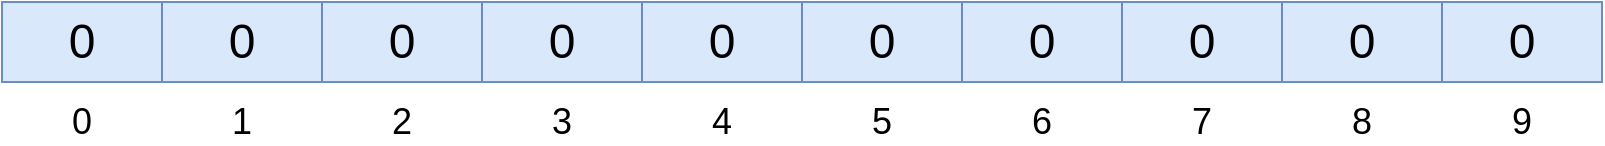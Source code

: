 <mxfile version="12.1.0" type="device" pages="3"><diagram id="DsFcFNHO3W-VHPfkmrv5" name="初始状态"><mxGraphModel dx="852" dy="495" grid="1" gridSize="10" guides="1" tooltips="1" connect="1" arrows="1" fold="1" page="1" pageScale="1" pageWidth="827" pageHeight="1169" math="0" shadow="0"><root><mxCell id="0"/><mxCell id="1" parent="0"/><mxCell id="Y6LkMJbjytpMOm-3cLJO-1" value="&lt;font style=&quot;font-size: 24px&quot;&gt;0&lt;/font&gt;" style="rounded=0;whiteSpace=wrap;html=1;fillColor=#dae8fc;strokeColor=#6c8ebf;" vertex="1" parent="1"><mxGeometry x="120" y="200" width="80" height="40" as="geometry"/></mxCell><mxCell id="Y6LkMJbjytpMOm-3cLJO-2" value="&lt;font style=&quot;font-size: 24px&quot;&gt;0&lt;/font&gt;" style="rounded=0;whiteSpace=wrap;html=1;fillColor=#dae8fc;strokeColor=#6c8ebf;" vertex="1" parent="1"><mxGeometry x="200" y="200" width="80" height="40" as="geometry"/></mxCell><mxCell id="Y6LkMJbjytpMOm-3cLJO-3" value="&lt;font style=&quot;font-size: 24px&quot;&gt;0&lt;/font&gt;" style="rounded=0;whiteSpace=wrap;html=1;fillColor=#dae8fc;strokeColor=#6c8ebf;" vertex="1" parent="1"><mxGeometry x="280" y="200" width="80" height="40" as="geometry"/></mxCell><mxCell id="Y6LkMJbjytpMOm-3cLJO-4" value="&lt;font style=&quot;font-size: 24px&quot;&gt;0&lt;/font&gt;" style="rounded=0;whiteSpace=wrap;html=1;fillColor=#dae8fc;strokeColor=#6c8ebf;" vertex="1" parent="1"><mxGeometry x="360" y="200" width="80" height="40" as="geometry"/></mxCell><mxCell id="Y6LkMJbjytpMOm-3cLJO-5" value="&lt;font style=&quot;font-size: 24px&quot;&gt;0&lt;/font&gt;" style="rounded=0;whiteSpace=wrap;html=1;fillColor=#dae8fc;strokeColor=#6c8ebf;" vertex="1" parent="1"><mxGeometry x="440" y="200" width="80" height="40" as="geometry"/></mxCell><mxCell id="Y6LkMJbjytpMOm-3cLJO-6" value="&lt;font style=&quot;font-size: 24px&quot;&gt;0&lt;/font&gt;" style="rounded=0;whiteSpace=wrap;html=1;fillColor=#dae8fc;strokeColor=#6c8ebf;" vertex="1" parent="1"><mxGeometry x="520" y="200" width="80" height="40" as="geometry"/></mxCell><mxCell id="Y6LkMJbjytpMOm-3cLJO-7" value="&lt;font style=&quot;font-size: 24px&quot;&gt;0&lt;/font&gt;" style="rounded=0;whiteSpace=wrap;html=1;fillColor=#dae8fc;strokeColor=#6c8ebf;" vertex="1" parent="1"><mxGeometry x="600" y="200" width="80" height="40" as="geometry"/></mxCell><mxCell id="Y6LkMJbjytpMOm-3cLJO-8" value="&lt;font style=&quot;font-size: 24px&quot;&gt;0&lt;/font&gt;" style="rounded=0;whiteSpace=wrap;html=1;fillColor=#dae8fc;strokeColor=#6c8ebf;" vertex="1" parent="1"><mxGeometry x="680" y="200" width="80" height="40" as="geometry"/></mxCell><mxCell id="Y6LkMJbjytpMOm-3cLJO-9" value="&lt;font style=&quot;font-size: 24px&quot;&gt;0&lt;/font&gt;" style="rounded=0;whiteSpace=wrap;html=1;fillColor=#dae8fc;strokeColor=#6c8ebf;" vertex="1" parent="1"><mxGeometry x="760" y="200" width="80" height="40" as="geometry"/></mxCell><mxCell id="Y6LkMJbjytpMOm-3cLJO-10" value="&lt;font style=&quot;font-size: 24px&quot;&gt;0&lt;/font&gt;" style="rounded=0;whiteSpace=wrap;html=1;fillColor=#dae8fc;strokeColor=#6c8ebf;" vertex="1" parent="1"><mxGeometry x="840" y="200" width="80" height="40" as="geometry"/></mxCell><mxCell id="Y6LkMJbjytpMOm-3cLJO-11" value="&lt;font style=&quot;font-size: 18px&quot;&gt;0&lt;/font&gt;" style="text;html=1;strokeColor=none;fillColor=none;align=center;verticalAlign=middle;whiteSpace=wrap;rounded=0;" vertex="1" parent="1"><mxGeometry x="140" y="250" width="40" height="20" as="geometry"/></mxCell><mxCell id="Y6LkMJbjytpMOm-3cLJO-12" value="&lt;font style=&quot;font-size: 18px&quot;&gt;1&lt;/font&gt;" style="text;html=1;strokeColor=none;fillColor=none;align=center;verticalAlign=middle;whiteSpace=wrap;rounded=0;" vertex="1" parent="1"><mxGeometry x="220" y="250" width="40" height="20" as="geometry"/></mxCell><mxCell id="Y6LkMJbjytpMOm-3cLJO-13" value="&lt;font style=&quot;font-size: 18px&quot;&gt;2&lt;/font&gt;" style="text;html=1;strokeColor=none;fillColor=none;align=center;verticalAlign=middle;whiteSpace=wrap;rounded=0;" vertex="1" parent="1"><mxGeometry x="300" y="250" width="40" height="20" as="geometry"/></mxCell><mxCell id="Y6LkMJbjytpMOm-3cLJO-14" value="&lt;font style=&quot;font-size: 18px&quot;&gt;3&lt;/font&gt;" style="text;html=1;strokeColor=none;fillColor=none;align=center;verticalAlign=middle;whiteSpace=wrap;rounded=0;" vertex="1" parent="1"><mxGeometry x="380" y="250" width="40" height="20" as="geometry"/></mxCell><mxCell id="Y6LkMJbjytpMOm-3cLJO-15" value="&lt;font style=&quot;font-size: 18px&quot;&gt;4&lt;/font&gt;" style="text;html=1;strokeColor=none;fillColor=none;align=center;verticalAlign=middle;whiteSpace=wrap;rounded=0;" vertex="1" parent="1"><mxGeometry x="460" y="250" width="40" height="20" as="geometry"/></mxCell><mxCell id="Y6LkMJbjytpMOm-3cLJO-16" value="&lt;font style=&quot;font-size: 18px&quot;&gt;5&lt;/font&gt;" style="text;html=1;strokeColor=none;fillColor=none;align=center;verticalAlign=middle;whiteSpace=wrap;rounded=0;" vertex="1" parent="1"><mxGeometry x="540" y="250" width="40" height="20" as="geometry"/></mxCell><mxCell id="Y6LkMJbjytpMOm-3cLJO-17" value="&lt;font style=&quot;font-size: 18px&quot;&gt;6&lt;/font&gt;" style="text;html=1;strokeColor=none;fillColor=none;align=center;verticalAlign=middle;whiteSpace=wrap;rounded=0;" vertex="1" parent="1"><mxGeometry x="620" y="250" width="40" height="20" as="geometry"/></mxCell><mxCell id="Y6LkMJbjytpMOm-3cLJO-18" value="&lt;font style=&quot;font-size: 18px&quot;&gt;7&lt;/font&gt;" style="text;html=1;strokeColor=none;fillColor=none;align=center;verticalAlign=middle;whiteSpace=wrap;rounded=0;" vertex="1" parent="1"><mxGeometry x="700" y="250" width="40" height="20" as="geometry"/></mxCell><mxCell id="Y6LkMJbjytpMOm-3cLJO-19" value="&lt;font style=&quot;font-size: 18px&quot;&gt;8&lt;/font&gt;" style="text;html=1;strokeColor=none;fillColor=none;align=center;verticalAlign=middle;whiteSpace=wrap;rounded=0;" vertex="1" parent="1"><mxGeometry x="780" y="250" width="40" height="20" as="geometry"/></mxCell><mxCell id="Y6LkMJbjytpMOm-3cLJO-20" value="&lt;font style=&quot;font-size: 18px&quot;&gt;9&lt;/font&gt;" style="text;html=1;strokeColor=none;fillColor=none;align=center;verticalAlign=middle;whiteSpace=wrap;rounded=0;" vertex="1" parent="1"><mxGeometry x="860" y="250" width="40" height="20" as="geometry"/></mxCell></root></mxGraphModel></diagram><diagram id="okqkQemXUx3pWvQmBBy0" name="数据保存"><mxGraphModel dx="852" dy="495" grid="1" gridSize="10" guides="1" tooltips="1" connect="1" arrows="1" fold="1" page="1" pageScale="1" pageWidth="827" pageHeight="1169" math="0" shadow="0"><root><mxCell id="PRiJTjp8MyuiTBYzBxDS-0"/><mxCell id="PRiJTjp8MyuiTBYzBxDS-1" parent="PRiJTjp8MyuiTBYzBxDS-0"/><mxCell id="et23H46qBpDvRR9Bejmh-0" value="&lt;font style=&quot;font-size: 24px&quot;&gt;1&lt;/font&gt;" style="rounded=0;whiteSpace=wrap;html=1;fillColor=#dae8fc;strokeColor=#6c8ebf;" vertex="1" parent="PRiJTjp8MyuiTBYzBxDS-1"><mxGeometry x="50" y="200" width="80" height="40" as="geometry"/></mxCell><mxCell id="et23H46qBpDvRR9Bejmh-1" value="&lt;font style=&quot;font-size: 24px&quot;&gt;1&lt;/font&gt;" style="rounded=0;whiteSpace=wrap;html=1;fillColor=#dae8fc;strokeColor=#6c8ebf;" vertex="1" parent="PRiJTjp8MyuiTBYzBxDS-1"><mxGeometry x="130" y="200" width="80" height="40" as="geometry"/></mxCell><mxCell id="et23H46qBpDvRR9Bejmh-2" value="&lt;font style=&quot;font-size: 24px&quot;&gt;0&lt;/font&gt;" style="rounded=0;whiteSpace=wrap;html=1;fillColor=#dae8fc;strokeColor=#6c8ebf;" vertex="1" parent="PRiJTjp8MyuiTBYzBxDS-1"><mxGeometry x="210" y="200" width="80" height="40" as="geometry"/></mxCell><mxCell id="et23H46qBpDvRR9Bejmh-3" value="&lt;font style=&quot;font-size: 24px&quot;&gt;1&lt;/font&gt;" style="rounded=0;whiteSpace=wrap;html=1;fillColor=#dae8fc;strokeColor=#6c8ebf;" vertex="1" parent="PRiJTjp8MyuiTBYzBxDS-1"><mxGeometry x="290" y="200" width="80" height="40" as="geometry"/></mxCell><mxCell id="et23H46qBpDvRR9Bejmh-4" value="&lt;font style=&quot;font-size: 24px&quot;&gt;0&lt;/font&gt;" style="rounded=0;whiteSpace=wrap;html=1;fillColor=#dae8fc;strokeColor=#6c8ebf;" vertex="1" parent="PRiJTjp8MyuiTBYzBxDS-1"><mxGeometry x="370" y="200" width="80" height="40" as="geometry"/></mxCell><mxCell id="et23H46qBpDvRR9Bejmh-5" value="&lt;font style=&quot;font-size: 24px&quot;&gt;0&lt;/font&gt;" style="rounded=0;whiteSpace=wrap;html=1;fillColor=#dae8fc;strokeColor=#6c8ebf;" vertex="1" parent="PRiJTjp8MyuiTBYzBxDS-1"><mxGeometry x="450" y="200" width="80" height="40" as="geometry"/></mxCell><mxCell id="et23H46qBpDvRR9Bejmh-6" value="&lt;font style=&quot;font-size: 24px&quot;&gt;1&lt;/font&gt;" style="rounded=0;whiteSpace=wrap;html=1;fillColor=#dae8fc;strokeColor=#6c8ebf;" vertex="1" parent="PRiJTjp8MyuiTBYzBxDS-1"><mxGeometry x="530" y="200" width="80" height="40" as="geometry"/></mxCell><mxCell id="et23H46qBpDvRR9Bejmh-7" value="&lt;font style=&quot;font-size: 24px&quot;&gt;1&lt;/font&gt;" style="rounded=0;whiteSpace=wrap;html=1;fillColor=#dae8fc;strokeColor=#6c8ebf;" vertex="1" parent="PRiJTjp8MyuiTBYzBxDS-1"><mxGeometry x="610" y="200" width="80" height="40" as="geometry"/></mxCell><mxCell id="et23H46qBpDvRR9Bejmh-8" value="&lt;font style=&quot;font-size: 24px&quot;&gt;0&lt;/font&gt;" style="rounded=0;whiteSpace=wrap;html=1;fillColor=#dae8fc;strokeColor=#6c8ebf;" vertex="1" parent="PRiJTjp8MyuiTBYzBxDS-1"><mxGeometry x="690" y="200" width="80" height="40" as="geometry"/></mxCell><mxCell id="et23H46qBpDvRR9Bejmh-9" value="&lt;font style=&quot;font-size: 24px&quot;&gt;0&lt;/font&gt;" style="rounded=0;whiteSpace=wrap;html=1;fillColor=#dae8fc;strokeColor=#6c8ebf;" vertex="1" parent="PRiJTjp8MyuiTBYzBxDS-1"><mxGeometry x="770" y="200" width="80" height="40" as="geometry"/></mxCell><mxCell id="et23H46qBpDvRR9Bejmh-10" value="&lt;font style=&quot;font-size: 18px&quot;&gt;0&lt;/font&gt;" style="text;html=1;strokeColor=none;fillColor=none;align=center;verticalAlign=middle;whiteSpace=wrap;rounded=0;" vertex="1" parent="PRiJTjp8MyuiTBYzBxDS-1"><mxGeometry x="70" y="250" width="40" height="20" as="geometry"/></mxCell><mxCell id="et23H46qBpDvRR9Bejmh-11" value="&lt;font style=&quot;font-size: 18px&quot;&gt;1&lt;/font&gt;" style="text;html=1;strokeColor=none;fillColor=none;align=center;verticalAlign=middle;whiteSpace=wrap;rounded=0;" vertex="1" parent="PRiJTjp8MyuiTBYzBxDS-1"><mxGeometry x="150" y="250" width="40" height="20" as="geometry"/></mxCell><mxCell id="et23H46qBpDvRR9Bejmh-12" value="&lt;font style=&quot;font-size: 18px&quot;&gt;2&lt;/font&gt;" style="text;html=1;strokeColor=none;fillColor=none;align=center;verticalAlign=middle;whiteSpace=wrap;rounded=0;" vertex="1" parent="PRiJTjp8MyuiTBYzBxDS-1"><mxGeometry x="230" y="250" width="40" height="20" as="geometry"/></mxCell><mxCell id="et23H46qBpDvRR9Bejmh-13" value="&lt;font style=&quot;font-size: 18px&quot;&gt;3&lt;/font&gt;" style="text;html=1;strokeColor=none;fillColor=none;align=center;verticalAlign=middle;whiteSpace=wrap;rounded=0;" vertex="1" parent="PRiJTjp8MyuiTBYzBxDS-1"><mxGeometry x="310" y="250" width="40" height="20" as="geometry"/></mxCell><mxCell id="et23H46qBpDvRR9Bejmh-14" value="&lt;font style=&quot;font-size: 18px&quot;&gt;4&lt;/font&gt;" style="text;html=1;strokeColor=none;fillColor=none;align=center;verticalAlign=middle;whiteSpace=wrap;rounded=0;" vertex="1" parent="PRiJTjp8MyuiTBYzBxDS-1"><mxGeometry x="390" y="250" width="40" height="20" as="geometry"/></mxCell><mxCell id="et23H46qBpDvRR9Bejmh-15" value="&lt;font style=&quot;font-size: 18px&quot;&gt;5&lt;/font&gt;" style="text;html=1;strokeColor=none;fillColor=none;align=center;verticalAlign=middle;whiteSpace=wrap;rounded=0;" vertex="1" parent="PRiJTjp8MyuiTBYzBxDS-1"><mxGeometry x="470" y="250" width="40" height="20" as="geometry"/></mxCell><mxCell id="et23H46qBpDvRR9Bejmh-16" value="&lt;font style=&quot;font-size: 18px&quot;&gt;6&lt;/font&gt;" style="text;html=1;strokeColor=none;fillColor=none;align=center;verticalAlign=middle;whiteSpace=wrap;rounded=0;" vertex="1" parent="PRiJTjp8MyuiTBYzBxDS-1"><mxGeometry x="550" y="250" width="40" height="20" as="geometry"/></mxCell><mxCell id="et23H46qBpDvRR9Bejmh-17" value="&lt;font style=&quot;font-size: 18px&quot;&gt;7&lt;/font&gt;" style="text;html=1;strokeColor=none;fillColor=none;align=center;verticalAlign=middle;whiteSpace=wrap;rounded=0;" vertex="1" parent="PRiJTjp8MyuiTBYzBxDS-1"><mxGeometry x="630" y="250" width="40" height="20" as="geometry"/></mxCell><mxCell id="et23H46qBpDvRR9Bejmh-18" value="&lt;font style=&quot;font-size: 18px&quot;&gt;8&lt;/font&gt;" style="text;html=1;strokeColor=none;fillColor=none;align=center;verticalAlign=middle;whiteSpace=wrap;rounded=0;" vertex="1" parent="PRiJTjp8MyuiTBYzBxDS-1"><mxGeometry x="710" y="250" width="40" height="20" as="geometry"/></mxCell><mxCell id="et23H46qBpDvRR9Bejmh-19" value="&lt;font style=&quot;font-size: 18px&quot;&gt;9&lt;/font&gt;" style="text;html=1;strokeColor=none;fillColor=none;align=center;verticalAlign=middle;whiteSpace=wrap;rounded=0;" vertex="1" parent="PRiJTjp8MyuiTBYzBxDS-1"><mxGeometry x="790" y="250" width="40" height="20" as="geometry"/></mxCell><mxCell id="et23H46qBpDvRR9Bejmh-22" style="rounded=0;orthogonalLoop=1;jettySize=auto;html=1;entryX=0.5;entryY=0;entryDx=0;entryDy=0;" edge="1" parent="PRiJTjp8MyuiTBYzBxDS-1" source="et23H46qBpDvRR9Bejmh-20" target="et23H46qBpDvRR9Bejmh-1"><mxGeometry relative="1" as="geometry"/></mxCell><mxCell id="et23H46qBpDvRR9Bejmh-20" value="&lt;font style=&quot;font-size: 24px&quot;&gt;jovi&lt;/font&gt;" style="rounded=1;whiteSpace=wrap;html=1;fillColor=#eeeeee;strokeColor=#36393d;" vertex="1" parent="PRiJTjp8MyuiTBYzBxDS-1"><mxGeometry x="280" y="70" width="90" height="50" as="geometry"/></mxCell><mxCell id="et23H46qBpDvRR9Bejmh-25" style="edgeStyle=none;rounded=0;orthogonalLoop=1;jettySize=auto;html=1;entryX=0.5;entryY=1;entryDx=0;entryDy=0;" edge="1" parent="PRiJTjp8MyuiTBYzBxDS-1" source="et23H46qBpDvRR9Bejmh-21" target="et23H46qBpDvRR9Bejmh-0"><mxGeometry relative="1" as="geometry"/></mxCell><mxCell id="et23H46qBpDvRR9Bejmh-31" style="edgeStyle=none;rounded=0;orthogonalLoop=1;jettySize=auto;html=1;entryX=0.5;entryY=1;entryDx=0;entryDy=0;" edge="1" parent="PRiJTjp8MyuiTBYzBxDS-1" source="et23H46qBpDvRR9Bejmh-21" target="et23H46qBpDvRR9Bejmh-3"><mxGeometry relative="1" as="geometry"/></mxCell><mxCell id="et23H46qBpDvRR9Bejmh-33" style="edgeStyle=none;rounded=0;orthogonalLoop=1;jettySize=auto;html=1;entryX=0.5;entryY=1;entryDx=0;entryDy=0;" edge="1" parent="PRiJTjp8MyuiTBYzBxDS-1" source="et23H46qBpDvRR9Bejmh-21" target="et23H46qBpDvRR9Bejmh-6"><mxGeometry relative="1" as="geometry"/></mxCell><mxCell id="et23H46qBpDvRR9Bejmh-21" value="&lt;font style=&quot;font-size: 24px&quot;&gt;io&lt;/font&gt;" style="rounded=1;whiteSpace=wrap;html=1;fillColor=#eeeeee;strokeColor=#36393d;" vertex="1" parent="PRiJTjp8MyuiTBYzBxDS-1"><mxGeometry x="340" y="330" width="90" height="50" as="geometry"/></mxCell><mxCell id="et23H46qBpDvRR9Bejmh-23" value="" style="endArrow=classic;html=1;exitX=0.5;exitY=1;exitDx=0;exitDy=0;entryX=0.5;entryY=0;entryDx=0;entryDy=0;" edge="1" parent="PRiJTjp8MyuiTBYzBxDS-1" source="et23H46qBpDvRR9Bejmh-20" target="et23H46qBpDvRR9Bejmh-3"><mxGeometry width="50" height="50" relative="1" as="geometry"><mxPoint x="340" y="410" as="sourcePoint"/><mxPoint x="390" y="360" as="targetPoint"/></mxGeometry></mxCell><mxCell id="et23H46qBpDvRR9Bejmh-24" value="" style="endArrow=classic;html=1;exitX=0.878;exitY=1.02;exitDx=0;exitDy=0;exitPerimeter=0;entryX=0.5;entryY=0;entryDx=0;entryDy=0;" edge="1" parent="PRiJTjp8MyuiTBYzBxDS-1" source="et23H46qBpDvRR9Bejmh-20" target="et23H46qBpDvRR9Bejmh-7"><mxGeometry width="50" height="50" relative="1" as="geometry"><mxPoint x="490" y="380" as="sourcePoint"/><mxPoint x="540" y="330" as="targetPoint"/></mxGeometry></mxCell><mxCell id="et23H46qBpDvRR9Bejmh-26" value="&lt;font style=&quot;font-size: 18px&quot;&gt;hash函数1&lt;/font&gt;" style="text;html=1;strokeColor=none;fillColor=none;align=center;verticalAlign=middle;whiteSpace=wrap;rounded=0;" vertex="1" parent="PRiJTjp8MyuiTBYzBxDS-1"><mxGeometry x="90" y="140" width="160" height="20" as="geometry"/></mxCell><mxCell id="et23H46qBpDvRR9Bejmh-27" value="&lt;font style=&quot;font-size: 18px&quot;&gt;hash函数2&lt;/font&gt;" style="text;html=1;strokeColor=none;fillColor=none;align=center;verticalAlign=middle;whiteSpace=wrap;rounded=0;" vertex="1" parent="PRiJTjp8MyuiTBYzBxDS-1"><mxGeometry x="200" y="170" width="160" height="20" as="geometry"/></mxCell><mxCell id="et23H46qBpDvRR9Bejmh-28" value="&lt;font style=&quot;font-size: 18px&quot;&gt;hash函数3&lt;/font&gt;" style="text;html=1;strokeColor=none;fillColor=none;align=center;verticalAlign=middle;whiteSpace=wrap;rounded=0;" vertex="1" parent="PRiJTjp8MyuiTBYzBxDS-1"><mxGeometry x="310" y="150" width="160" height="20" as="geometry"/></mxCell><mxCell id="et23H46qBpDvRR9Bejmh-29" value="&lt;font style=&quot;font-size: 18px&quot;&gt;hash函数1&lt;/font&gt;" style="text;html=1;strokeColor=none;fillColor=none;align=center;verticalAlign=middle;whiteSpace=wrap;rounded=0;" vertex="1" parent="PRiJTjp8MyuiTBYzBxDS-1"><mxGeometry x="160" y="330" width="160" height="20" as="geometry"/></mxCell><mxCell id="et23H46qBpDvRR9Bejmh-32" value="&lt;font style=&quot;font-size: 18px&quot;&gt;hash函数2&lt;/font&gt;" style="text;html=1;strokeColor=none;fillColor=none;align=center;verticalAlign=middle;whiteSpace=wrap;rounded=0;" vertex="1" parent="PRiJTjp8MyuiTBYzBxDS-1"><mxGeometry x="333" y="290" width="160" height="20" as="geometry"/></mxCell></root></mxGraphModel></diagram><diagram id="c9riupDTH53h3-rDvp5p" name="数据校验"><mxGraphModel dx="852" dy="495" grid="1" gridSize="10" guides="1" tooltips="1" connect="1" arrows="1" fold="1" page="1" pageScale="1" pageWidth="827" pageHeight="1169" math="0" shadow="0"><root><mxCell id="8aQgMZvs2G6NaCL-IqAv-0"/><mxCell id="8aQgMZvs2G6NaCL-IqAv-1" parent="8aQgMZvs2G6NaCL-IqAv-0"/><mxCell id="uitlqS7gDj1b0OKplrUG-0" value="&lt;font style=&quot;font-size: 24px&quot;&gt;1&lt;/font&gt;" style="rounded=0;whiteSpace=wrap;html=1;fillColor=#dae8fc;strokeColor=#6c8ebf;" vertex="1" parent="8aQgMZvs2G6NaCL-IqAv-1"><mxGeometry x="50" y="200" width="80" height="40" as="geometry"/></mxCell><mxCell id="uitlqS7gDj1b0OKplrUG-1" value="&lt;font style=&quot;font-size: 24px&quot;&gt;1&lt;/font&gt;" style="rounded=0;whiteSpace=wrap;html=1;fillColor=#dae8fc;strokeColor=#6c8ebf;" vertex="1" parent="8aQgMZvs2G6NaCL-IqAv-1"><mxGeometry x="130" y="200" width="80" height="40" as="geometry"/></mxCell><mxCell id="uitlqS7gDj1b0OKplrUG-2" value="&lt;font style=&quot;font-size: 24px&quot;&gt;0&lt;/font&gt;" style="rounded=0;whiteSpace=wrap;html=1;fillColor=#dae8fc;strokeColor=#6c8ebf;" vertex="1" parent="8aQgMZvs2G6NaCL-IqAv-1"><mxGeometry x="210" y="200" width="80" height="40" as="geometry"/></mxCell><mxCell id="uitlqS7gDj1b0OKplrUG-3" value="&lt;font style=&quot;font-size: 24px&quot;&gt;1&lt;/font&gt;" style="rounded=0;whiteSpace=wrap;html=1;fillColor=#dae8fc;strokeColor=#6c8ebf;" vertex="1" parent="8aQgMZvs2G6NaCL-IqAv-1"><mxGeometry x="290" y="200" width="80" height="40" as="geometry"/></mxCell><mxCell id="uitlqS7gDj1b0OKplrUG-4" value="&lt;font style=&quot;font-size: 24px&quot;&gt;0&lt;/font&gt;" style="rounded=0;whiteSpace=wrap;html=1;fillColor=#dae8fc;strokeColor=#6c8ebf;" vertex="1" parent="8aQgMZvs2G6NaCL-IqAv-1"><mxGeometry x="370" y="200" width="80" height="40" as="geometry"/></mxCell><mxCell id="uitlqS7gDj1b0OKplrUG-5" value="&lt;font style=&quot;font-size: 24px&quot;&gt;0&lt;/font&gt;" style="rounded=0;whiteSpace=wrap;html=1;fillColor=#dae8fc;strokeColor=#6c8ebf;" vertex="1" parent="8aQgMZvs2G6NaCL-IqAv-1"><mxGeometry x="450" y="200" width="80" height="40" as="geometry"/></mxCell><mxCell id="uitlqS7gDj1b0OKplrUG-6" value="&lt;font style=&quot;font-size: 24px&quot;&gt;1&lt;/font&gt;" style="rounded=0;whiteSpace=wrap;html=1;fillColor=#dae8fc;strokeColor=#6c8ebf;" vertex="1" parent="8aQgMZvs2G6NaCL-IqAv-1"><mxGeometry x="530" y="200" width="80" height="40" as="geometry"/></mxCell><mxCell id="uitlqS7gDj1b0OKplrUG-7" value="&lt;font style=&quot;font-size: 24px&quot;&gt;1&lt;/font&gt;" style="rounded=0;whiteSpace=wrap;html=1;fillColor=#dae8fc;strokeColor=#6c8ebf;" vertex="1" parent="8aQgMZvs2G6NaCL-IqAv-1"><mxGeometry x="610" y="200" width="80" height="40" as="geometry"/></mxCell><mxCell id="uitlqS7gDj1b0OKplrUG-8" value="&lt;font style=&quot;font-size: 24px&quot;&gt;0&lt;/font&gt;" style="rounded=0;whiteSpace=wrap;html=1;fillColor=#dae8fc;strokeColor=#6c8ebf;" vertex="1" parent="8aQgMZvs2G6NaCL-IqAv-1"><mxGeometry x="690" y="200" width="80" height="40" as="geometry"/></mxCell><mxCell id="uitlqS7gDj1b0OKplrUG-9" value="&lt;font style=&quot;font-size: 24px&quot;&gt;0&lt;/font&gt;" style="rounded=0;whiteSpace=wrap;html=1;fillColor=#dae8fc;strokeColor=#6c8ebf;" vertex="1" parent="8aQgMZvs2G6NaCL-IqAv-1"><mxGeometry x="770" y="200" width="80" height="40" as="geometry"/></mxCell><mxCell id="uitlqS7gDj1b0OKplrUG-10" value="&lt;font style=&quot;font-size: 18px&quot;&gt;0&lt;/font&gt;" style="text;html=1;strokeColor=none;fillColor=none;align=center;verticalAlign=middle;whiteSpace=wrap;rounded=0;" vertex="1" parent="8aQgMZvs2G6NaCL-IqAv-1"><mxGeometry x="70" y="250" width="40" height="20" as="geometry"/></mxCell><mxCell id="uitlqS7gDj1b0OKplrUG-11" value="&lt;font style=&quot;font-size: 18px&quot;&gt;1&lt;/font&gt;" style="text;html=1;strokeColor=none;fillColor=none;align=center;verticalAlign=middle;whiteSpace=wrap;rounded=0;" vertex="1" parent="8aQgMZvs2G6NaCL-IqAv-1"><mxGeometry x="150" y="250" width="40" height="20" as="geometry"/></mxCell><mxCell id="uitlqS7gDj1b0OKplrUG-12" value="&lt;font style=&quot;font-size: 18px&quot;&gt;2&lt;/font&gt;" style="text;html=1;strokeColor=none;fillColor=none;align=center;verticalAlign=middle;whiteSpace=wrap;rounded=0;" vertex="1" parent="8aQgMZvs2G6NaCL-IqAv-1"><mxGeometry x="230" y="250" width="40" height="20" as="geometry"/></mxCell><mxCell id="uitlqS7gDj1b0OKplrUG-13" value="&lt;font style=&quot;font-size: 18px&quot;&gt;3&lt;/font&gt;" style="text;html=1;strokeColor=none;fillColor=none;align=center;verticalAlign=middle;whiteSpace=wrap;rounded=0;" vertex="1" parent="8aQgMZvs2G6NaCL-IqAv-1"><mxGeometry x="310" y="250" width="40" height="20" as="geometry"/></mxCell><mxCell id="uitlqS7gDj1b0OKplrUG-14" value="&lt;font style=&quot;font-size: 18px&quot;&gt;4&lt;/font&gt;" style="text;html=1;strokeColor=none;fillColor=none;align=center;verticalAlign=middle;whiteSpace=wrap;rounded=0;" vertex="1" parent="8aQgMZvs2G6NaCL-IqAv-1"><mxGeometry x="390" y="250" width="40" height="20" as="geometry"/></mxCell><mxCell id="uitlqS7gDj1b0OKplrUG-15" value="&lt;font style=&quot;font-size: 18px&quot;&gt;5&lt;/font&gt;" style="text;html=1;strokeColor=none;fillColor=none;align=center;verticalAlign=middle;whiteSpace=wrap;rounded=0;" vertex="1" parent="8aQgMZvs2G6NaCL-IqAv-1"><mxGeometry x="470" y="250" width="40" height="20" as="geometry"/></mxCell><mxCell id="uitlqS7gDj1b0OKplrUG-16" value="&lt;font style=&quot;font-size: 18px&quot;&gt;6&lt;/font&gt;" style="text;html=1;strokeColor=none;fillColor=none;align=center;verticalAlign=middle;whiteSpace=wrap;rounded=0;" vertex="1" parent="8aQgMZvs2G6NaCL-IqAv-1"><mxGeometry x="550" y="250" width="40" height="20" as="geometry"/></mxCell><mxCell id="uitlqS7gDj1b0OKplrUG-17" value="&lt;font style=&quot;font-size: 18px&quot;&gt;7&lt;/font&gt;" style="text;html=1;strokeColor=none;fillColor=none;align=center;verticalAlign=middle;whiteSpace=wrap;rounded=0;" vertex="1" parent="8aQgMZvs2G6NaCL-IqAv-1"><mxGeometry x="630" y="250" width="40" height="20" as="geometry"/></mxCell><mxCell id="uitlqS7gDj1b0OKplrUG-18" value="&lt;font style=&quot;font-size: 18px&quot;&gt;8&lt;/font&gt;" style="text;html=1;strokeColor=none;fillColor=none;align=center;verticalAlign=middle;whiteSpace=wrap;rounded=0;" vertex="1" parent="8aQgMZvs2G6NaCL-IqAv-1"><mxGeometry x="710" y="250" width="40" height="20" as="geometry"/></mxCell><mxCell id="uitlqS7gDj1b0OKplrUG-19" value="&lt;font style=&quot;font-size: 18px&quot;&gt;9&lt;/font&gt;" style="text;html=1;strokeColor=none;fillColor=none;align=center;verticalAlign=middle;whiteSpace=wrap;rounded=0;" vertex="1" parent="8aQgMZvs2G6NaCL-IqAv-1"><mxGeometry x="790" y="250" width="40" height="20" as="geometry"/></mxCell><mxCell id="uitlqS7gDj1b0OKplrUG-20" style="rounded=0;orthogonalLoop=1;jettySize=auto;html=1;entryX=0.5;entryY=0;entryDx=0;entryDy=0;" edge="1" parent="8aQgMZvs2G6NaCL-IqAv-1" source="uitlqS7gDj1b0OKplrUG-21" target="uitlqS7gDj1b0OKplrUG-1"><mxGeometry relative="1" as="geometry"/></mxCell><mxCell id="uitlqS7gDj1b0OKplrUG-21" value="&lt;font style=&quot;font-size: 24px&quot;&gt;jovi&lt;/font&gt;" style="rounded=1;whiteSpace=wrap;html=1;fillColor=#eeeeee;strokeColor=#36393d;" vertex="1" parent="8aQgMZvs2G6NaCL-IqAv-1"><mxGeometry x="280" y="70" width="90" height="50" as="geometry"/></mxCell><mxCell id="uitlqS7gDj1b0OKplrUG-22" style="edgeStyle=none;rounded=0;orthogonalLoop=1;jettySize=auto;html=1;entryX=0.5;entryY=1;entryDx=0;entryDy=0;" edge="1" parent="8aQgMZvs2G6NaCL-IqAv-1" source="uitlqS7gDj1b0OKplrUG-25" target="uitlqS7gDj1b0OKplrUG-1"><mxGeometry relative="1" as="geometry"/></mxCell><mxCell id="uitlqS7gDj1b0OKplrUG-23" style="edgeStyle=none;rounded=0;orthogonalLoop=1;jettySize=auto;html=1;" edge="1" parent="8aQgMZvs2G6NaCL-IqAv-1" source="uitlqS7gDj1b0OKplrUG-25" target="uitlqS7gDj1b0OKplrUG-4"><mxGeometry relative="1" as="geometry"/></mxCell><mxCell id="uitlqS7gDj1b0OKplrUG-24" style="edgeStyle=none;rounded=0;orthogonalLoop=1;jettySize=auto;html=1;entryX=0.5;entryY=1;entryDx=0;entryDy=0;" edge="1" parent="8aQgMZvs2G6NaCL-IqAv-1" source="uitlqS7gDj1b0OKplrUG-25" target="uitlqS7gDj1b0OKplrUG-9"><mxGeometry relative="1" as="geometry"/></mxCell><mxCell id="uitlqS7gDj1b0OKplrUG-25" value="&lt;font style=&quot;font-size: 24px&quot;&gt;pub&lt;/font&gt;" style="rounded=1;whiteSpace=wrap;html=1;fillColor=#eeeeee;strokeColor=#36393d;" vertex="1" parent="8aQgMZvs2G6NaCL-IqAv-1"><mxGeometry x="340" y="330" width="90" height="50" as="geometry"/></mxCell><mxCell id="uitlqS7gDj1b0OKplrUG-26" value="" style="endArrow=classic;html=1;exitX=0.5;exitY=1;exitDx=0;exitDy=0;entryX=0.5;entryY=0;entryDx=0;entryDy=0;" edge="1" parent="8aQgMZvs2G6NaCL-IqAv-1" source="uitlqS7gDj1b0OKplrUG-21" target="uitlqS7gDj1b0OKplrUG-3"><mxGeometry width="50" height="50" relative="1" as="geometry"><mxPoint x="340" y="410" as="sourcePoint"/><mxPoint x="390" y="360" as="targetPoint"/></mxGeometry></mxCell><mxCell id="uitlqS7gDj1b0OKplrUG-27" value="" style="endArrow=classic;html=1;exitX=0.878;exitY=1.02;exitDx=0;exitDy=0;exitPerimeter=0;entryX=0.5;entryY=0;entryDx=0;entryDy=0;" edge="1" parent="8aQgMZvs2G6NaCL-IqAv-1" source="uitlqS7gDj1b0OKplrUG-21" target="uitlqS7gDj1b0OKplrUG-7"><mxGeometry width="50" height="50" relative="1" as="geometry"><mxPoint x="490" y="380" as="sourcePoint"/><mxPoint x="540" y="330" as="targetPoint"/></mxGeometry></mxCell><mxCell id="uitlqS7gDj1b0OKplrUG-28" value="&lt;font style=&quot;font-size: 18px&quot;&gt;hash函数1&lt;/font&gt;" style="text;html=1;strokeColor=none;fillColor=none;align=center;verticalAlign=middle;whiteSpace=wrap;rounded=0;" vertex="1" parent="8aQgMZvs2G6NaCL-IqAv-1"><mxGeometry x="90" y="140" width="160" height="20" as="geometry"/></mxCell><mxCell id="uitlqS7gDj1b0OKplrUG-29" value="&lt;font style=&quot;font-size: 18px&quot;&gt;hash函数2&lt;/font&gt;" style="text;html=1;strokeColor=none;fillColor=none;align=center;verticalAlign=middle;whiteSpace=wrap;rounded=0;" vertex="1" parent="8aQgMZvs2G6NaCL-IqAv-1"><mxGeometry x="200" y="170" width="160" height="20" as="geometry"/></mxCell><mxCell id="uitlqS7gDj1b0OKplrUG-30" value="&lt;font style=&quot;font-size: 18px&quot;&gt;hash函数3&lt;/font&gt;" style="text;html=1;strokeColor=none;fillColor=none;align=center;verticalAlign=middle;whiteSpace=wrap;rounded=0;" vertex="1" parent="8aQgMZvs2G6NaCL-IqAv-1"><mxGeometry x="310" y="150" width="160" height="20" as="geometry"/></mxCell><mxCell id="uitlqS7gDj1b0OKplrUG-31" value="&lt;font style=&quot;font-size: 18px&quot;&gt;hash函数1&lt;/font&gt;" style="text;html=1;strokeColor=none;fillColor=none;align=center;verticalAlign=middle;whiteSpace=wrap;rounded=0;" vertex="1" parent="8aQgMZvs2G6NaCL-IqAv-1"><mxGeometry x="160" y="330" width="160" height="20" as="geometry"/></mxCell><mxCell id="uitlqS7gDj1b0OKplrUG-32" value="&lt;font style=&quot;font-size: 18px&quot;&gt;hash函数2&lt;/font&gt;" style="text;html=1;strokeColor=none;fillColor=none;align=center;verticalAlign=middle;whiteSpace=wrap;rounded=0;" vertex="1" parent="8aQgMZvs2G6NaCL-IqAv-1"><mxGeometry x="370" y="290" width="160" height="20" as="geometry"/></mxCell><mxCell id="eUxWG3INy0M4YFN15yru-0" value="&lt;font style=&quot;font-size: 18px&quot;&gt;hash函数3&lt;/font&gt;" style="text;html=1;strokeColor=none;fillColor=none;align=center;verticalAlign=middle;whiteSpace=wrap;rounded=0;" vertex="1" parent="8aQgMZvs2G6NaCL-IqAv-1"><mxGeometry x="510" y="330" width="160" height="20" as="geometry"/></mxCell></root></mxGraphModel></diagram></mxfile>